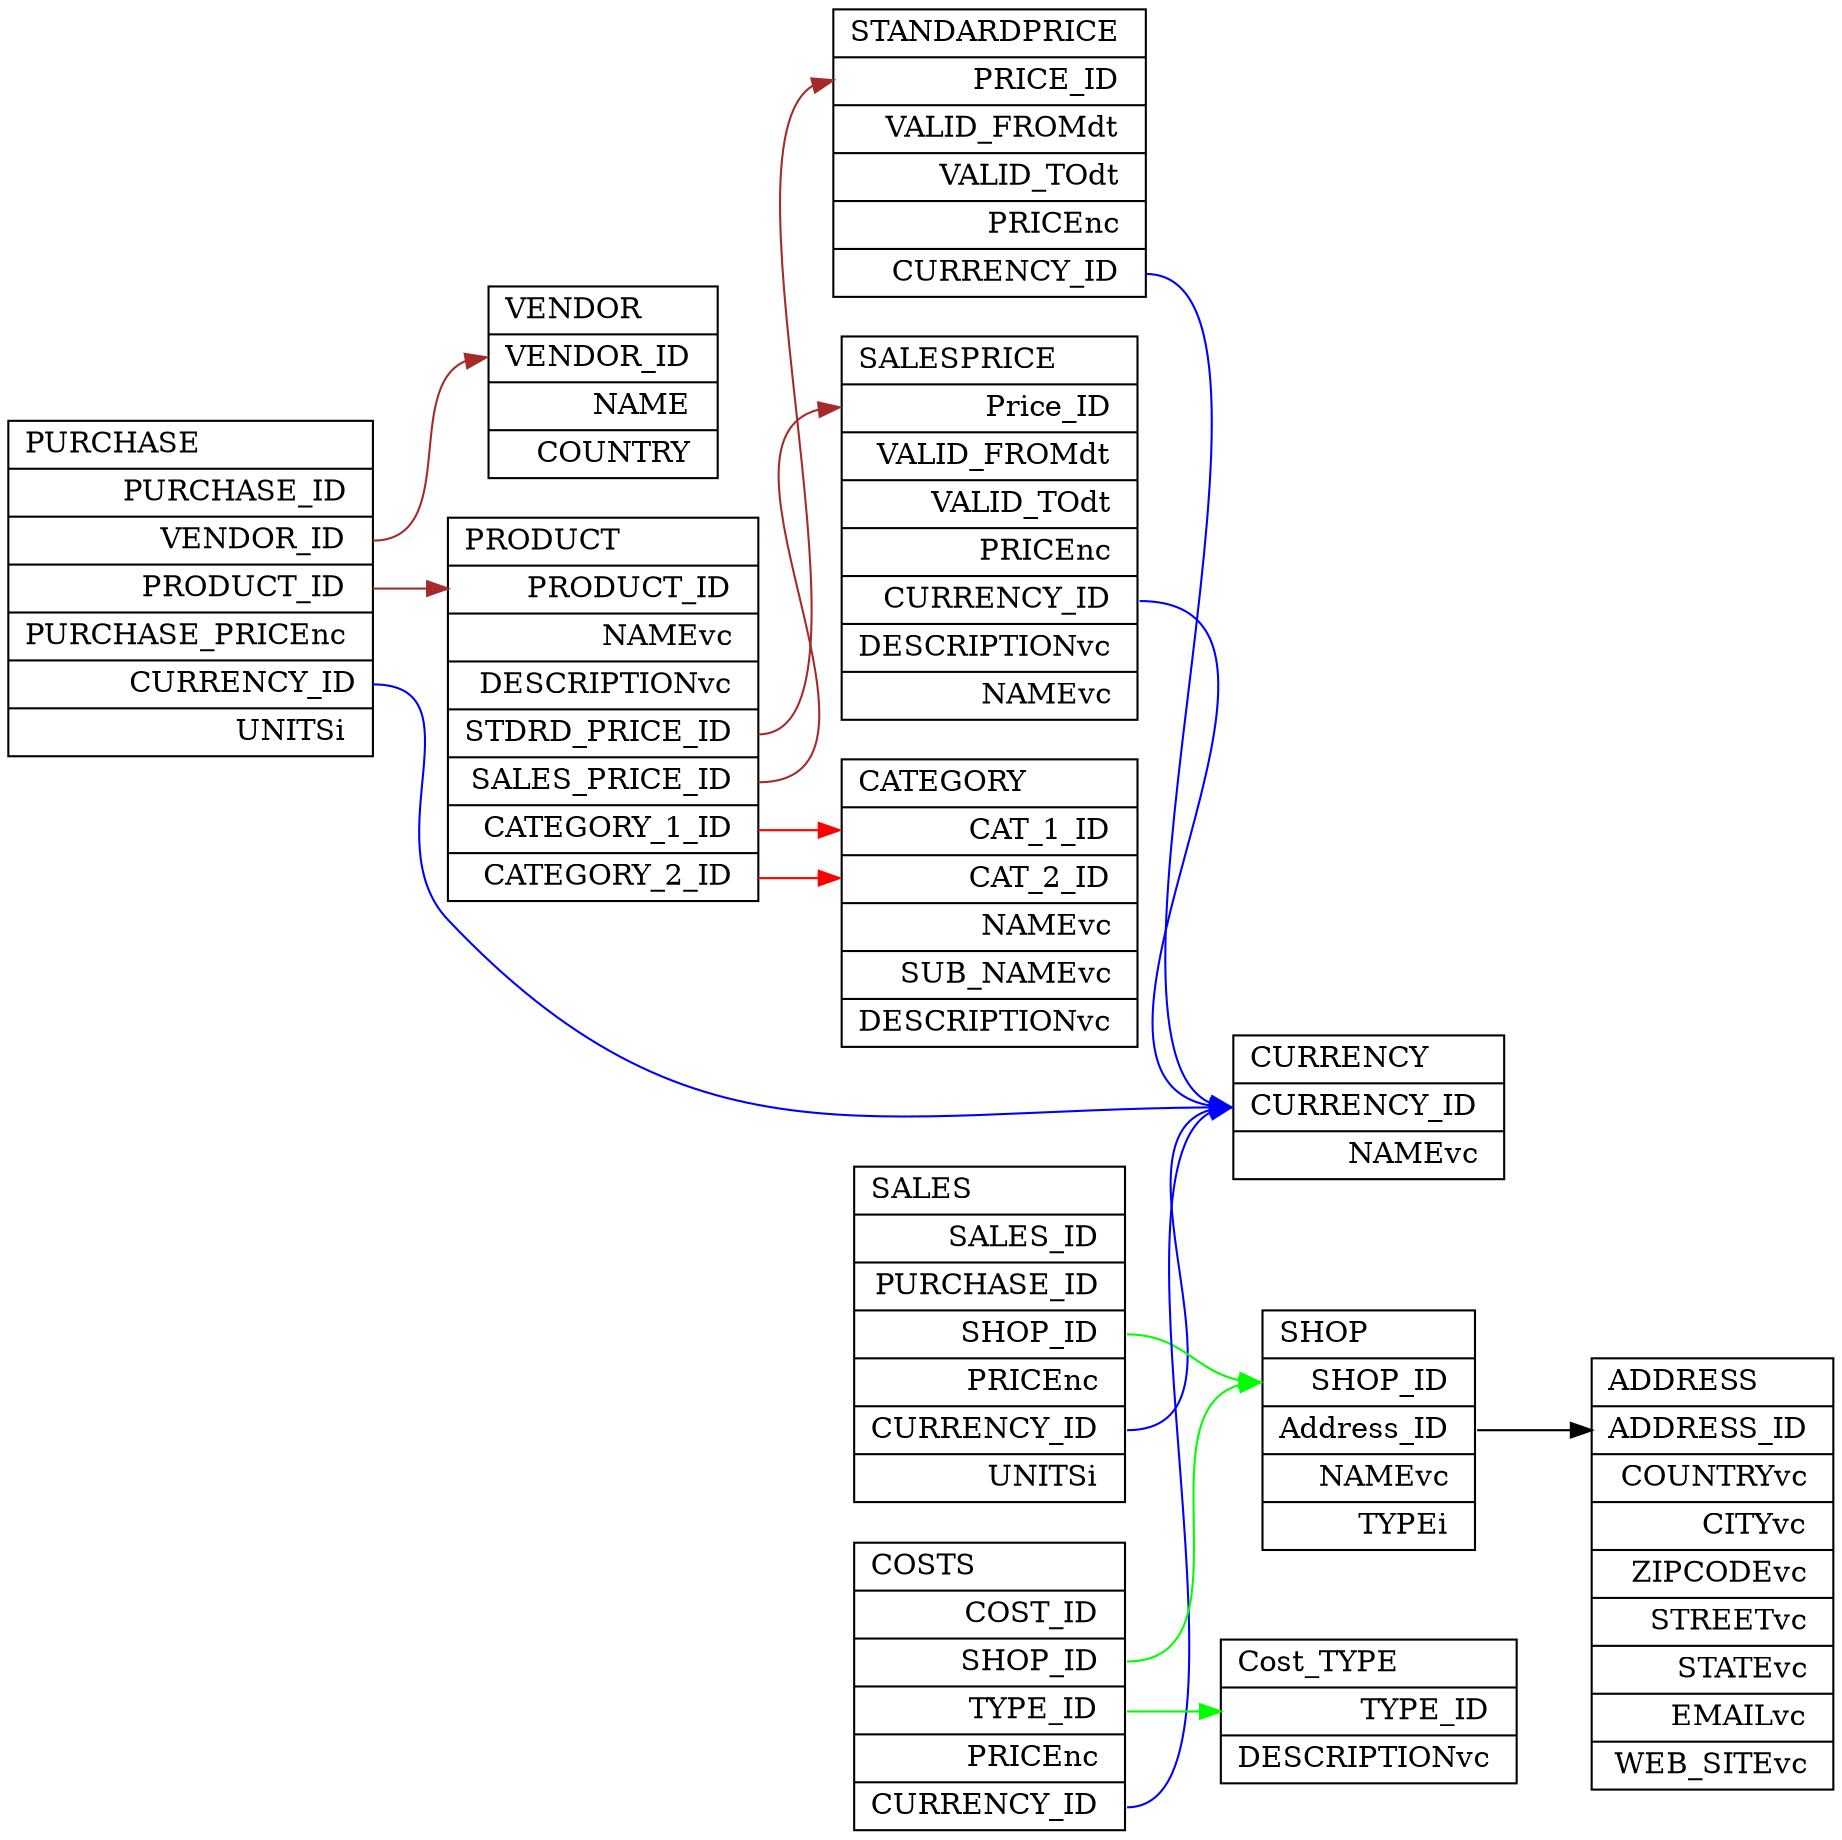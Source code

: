 
/* Generate picture output files with commandlines (without quotes):
   "dot -Tgif tables.dot -o tablesBig.gif"
   "dot -G"size=6.5,7" -Tgif tables.dot -o tables.gif"
*/

digraph g
{
	ratio=compress
	rankdir=LR;
	node [shape = record,height=.1];

	ndProduct[label = "PRODUCT \l|<Product_ID> PRODUCT_ID \r|\
                              NAMEvc \r|\
                              DESCRIPTIONvc \r|\
                              <StandardPrice_ID>STDRD_PRICE_ID \r|\
                              <Sales_Price_ID>SALES_PRICE_ID \r|\
                              <CAT_1_ID>CATEGORY_1_ID \r|\
                              <CAT_2_ID>CATEGORY_2_ID \r"];

	ndPurchase[label = "PURCHASE \l|<Purchase_ID> PURCHASE_ID \r|\
                              <Vendor_ID> VENDOR_ID \r|\
                              <Product_ID> PRODUCT_ID \r|\
                              PURCHASE_PRICEnc \r|\
                              <Currency_ID> CURRENCY_ID\r|\
                              UNITSi \r"];

	ndVendor[label = "VENDOR \l|<Vendor_ID> VENDOR_ID \r|\
                              NAME \r|\
                              COUNTRY  \r"];

	ndStandardPrice[label = "STANDARDPRICE \l|<Price_ID> PRICE_ID \r|\
                              VALID_FROMdt \r|\
                              VALID_TOdt \r|\
                              PRICEnc \r|\
                              <Currency_ID>CURRENCY_ID \r"];

	ndCurrency[label = "CURRENCY \l|<Currency_ID> CURRENCY_ID \r|\
                              NAMEvc \r"];

	ndSalesPrice[label = "SALESPRICE \l|<Price_ID> Price_ID \r|\
                              VALID_FROMdt \r|\
                              VALID_TOdt \r|\
                              PRICEnc \r|\
                              <Currency_ID> CURRENCY_ID \r|\
                              DESCRIPTIONvc \r|\
                              NAMEvc \r"];

	ndShop[label = "SHOP \l|<Shop_ID> SHOP_ID \r|\
                              <Address_ID> Address_ID \r|\
                              NAMEvc \r|\
                              TYPEi \r"];

	ndAddress[label = "ADDRESS \l|<Address_ID> ADDRESS_ID \r|\
                              COUNTRYvc \r|\
                              CITYvc \r|\
                              ZIPCODEvc \r|\
                              STREETvc \r|\
                              STATEvc \r|\
                              EMAILvc \r|\
                              WEB_SITEvc \r"];

	ndSales[label = "SALES \l|<Sales_ID> SALES_ID \r|\
                              <Purchase_ID> PURCHASE_ID \r|\
                              <Shop_ID> SHOP_ID \r|\
                              PRICEnc \r|\
                              <Currency_ID> CURRENCY_ID \r|\
                              UNITSi \r"];

	ndCategory[label = "CATEGORY \l|<CAT_1_ID> CAT_1_ID \r|\
                              <CAT_2_ID> CAT_2_ID \r|\
                              NAMEvc \r|\
                              SUB_NAMEvc \r|\
                              DESCRIPTIONvc \r"];

	ndCosts[label = "COSTS \l|<COST_ID> COST_ID \r|\
                              <Shop_ID> SHOP_ID \r|\
                              <TYPE_ID> TYPE_ID \r|\
                              PRICEnc \r|\
                              <Currency_ID> CURRENCY_ID \r"];

	ndCost_TYPE[label = "Cost_TYPE \l|<TYPE_ID> TYPE_ID \r|\
                              DESCRIPTIONvc \r"];

	edge[color=brown];
	ndPurchase:Product_ID -> ndProduct:Product_ID;
	 ndPurchase:Vendor_ID -> ndVendor:Vendor_ID;
	ndProduct:StandardPrice_ID -> ndStandardPrice:Price_ID;
	ndProduct:Sales_Price_ID   -> ndSalesPrice:Price_ID;

  //Currency ID Foreign Keys
	edge[color=blue];
	ndStandardPrice:Currency_ID -> ndCurrency:Currency_ID 
	ndPurchase:Currency_ID      -> ndCurrency:Currency_ID
  ndSalesPrice:Currency_ID    -> ndCurrency:Currency_ID
  ndSales:Currency_ID         -> ndCurrency:Currency_ID
	ndCosts:Currency_ID         -> ndCurrency:Currency_ID

	edge[color=black];
	ndShop:Address_ID -> ndAddress:Address_ID

	//Links to Sales
	edge[color=green];
	//ndSales:Purchase_ID -> ndPurchase:Purchase_ID;
	ndSales:Shop_ID -> ndShop:Shop_ID;

	ndCosts:Shop_ID -> ndShop:Shop_ID;
	ndCosts:TYPE_ID -> ndCost_TYPE:TYPE_ID;

	//Category links
	edge[color=red];
	ndProduct:CAT_1_ID -> ndCategory:CAT_1_ID
	ndProduct:CAT_2_ID -> ndCategory:CAT_2_ID
}
